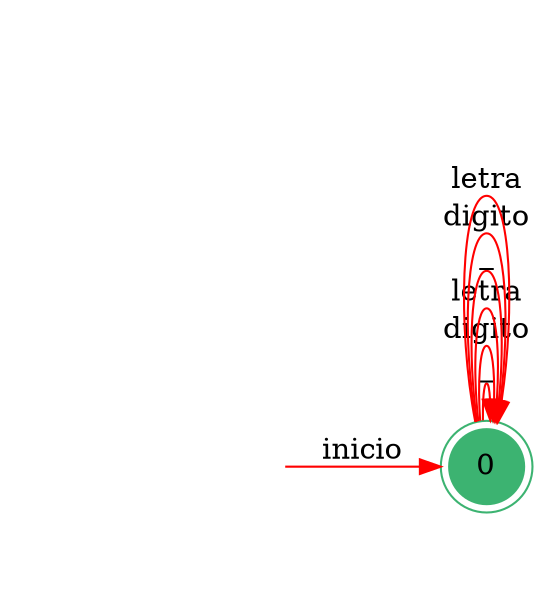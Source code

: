 digraph AFD {
	rankdir=LR;
	node [shape=doublecircle, style = filled,color = mediumseagreen]; "0";
	node [shape=circle];
	node [color=midnightblue,fontcolor=white];
	edge [color=red];
	secret_node [style=invis];
	secret_node -> "0" [label="inicio"];
	"0" -> "0" [label="_"];
	"0" -> "0" [label="digito"];
	"0" -> "0" [label="letra"];
	"0" -> "0" [label="_"];
	"0" -> "0" [label="digito"];
	"0" -> "0" [label="letra"];
}